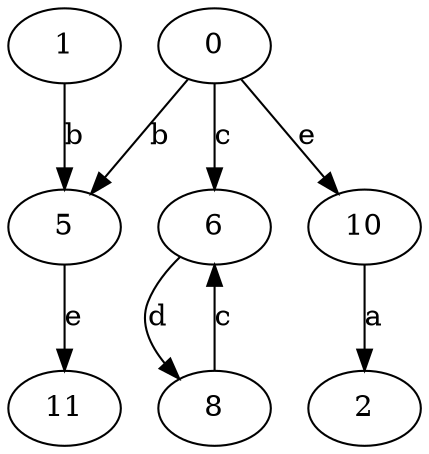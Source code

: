 strict digraph  {
1;
2;
5;
6;
0;
8;
10;
11;
1 -> 5  [label=b];
5 -> 11  [label=e];
6 -> 8  [label=d];
0 -> 5  [label=b];
0 -> 6  [label=c];
0 -> 10  [label=e];
8 -> 6  [label=c];
10 -> 2  [label=a];
}
